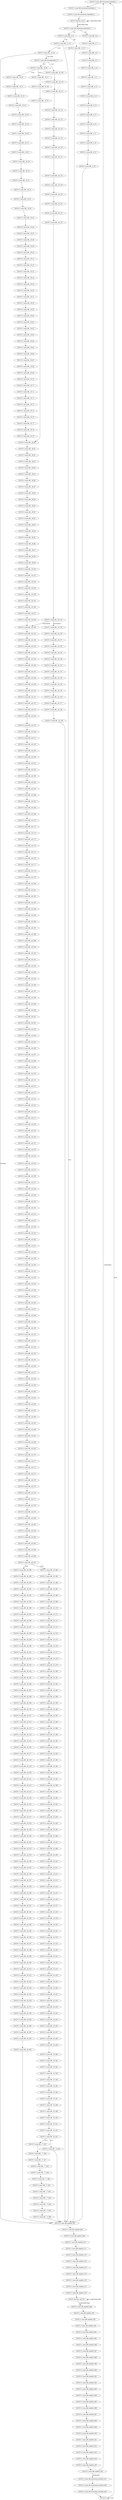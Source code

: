 digraph {
Node0x262b630[label="LEGUP_F_main_BB_fusionloop_bodydim0_1"];
Node0x262b490[label="LEGUP_0"];
Node0x262b490 -> Node0x262b630[label="start"];
Node0x262b490 -> Node0x262b490[label="~start"];
Node0x262c6b0[label="LEGUP_F_main_BB_fusionloop_bodydim0_2"];
Node0x262b630 -> Node0x262c6b0;
Node0x262c780[label="LEGUP_F_main_BB_fusionloop_bodydim0_3"];
Node0x262c6b0 -> Node0x262c780;
Node0x2a5c140[label="LEGUP_function_call_4"];
Node0x262c780 -> Node0x2a5c140;
Node0x262c850[label="LEGUP_F_main_BB_fusionloop_bodydim0_5"];
Node0x2a5c140 -> Node0x262c850[label="tanhf_finish_final"];
Node0x2a5c140 -> Node0x2a5c140[label="~tanhf_finish_final"];
Node0x262b700[label="LEGUP_F_main_BB__6_6"];
Node0x262c850 -> Node0x262b700[label="%5"];
Node0x262b7d0[label="LEGUP_F_main_BB__8_21"];
Node0x262c850 -> Node0x262b7d0[label="~%5"];
Node0x262d160[label="LEGUP_F_main_BB__6_7"];
Node0x262b700 -> Node0x262d160;
Node0x262d230[label="LEGUP_F_main_BB__6_8"];
Node0x262d160 -> Node0x262d230;
Node0x262d300[label="LEGUP_F_main_BB__6_9"];
Node0x262d230 -> Node0x262d300;
Node0x262d3d0[label="LEGUP_F_main_BB__6_10"];
Node0x262d300 -> Node0x262d3d0;
Node0x262d4a0[label="LEGUP_F_main_BB__6_11"];
Node0x262d3d0 -> Node0x262d4a0;
Node0x262d570[label="LEGUP_F_main_BB__6_12"];
Node0x262d4a0 -> Node0x262d570;
Node0x262d640[label="LEGUP_F_main_BB__6_13"];
Node0x262d570 -> Node0x262d640;
Node0x262d710[label="LEGUP_F_main_BB__6_14"];
Node0x262d640 -> Node0x262d710;
Node0x262d7e0[label="LEGUP_F_main_BB__6_15"];
Node0x262d710 -> Node0x262d7e0;
Node0x262d8b0[label="LEGUP_F_main_BB__6_16"];
Node0x262d7e0 -> Node0x262d8b0;
Node0x262d980[label="LEGUP_F_main_BB__6_17"];
Node0x262d8b0 -> Node0x262d980;
Node0x262da50[label="LEGUP_F_main_BB__6_18"];
Node0x262d980 -> Node0x262da50;
Node0x262db20[label="LEGUP_F_main_BB__6_19"];
Node0x262da50 -> Node0x262db20;
Node0x262dbf0[label="LEGUP_F_main_BB__6_20"];
Node0x262db20 -> Node0x262dbf0;
Node0x262c4d0[label="LEGUP_F_main_BB_expfexit_467"];
Node0x262dbf0 -> Node0x262c4d0;
Node0x262b8a0[label="LEGUP_F_main_BB__10_22"];
Node0x262b7d0 -> Node0x262b8a0[label="%9"];
Node0x262b970[label="LEGUP_F_main_BB__12_23"];
Node0x262b7d0 -> Node0x262b970[label="~%9"];
Node0x262b8a0 -> Node0x262c4d0;
Node0x262b970 -> Node0x262c4d0[label="%13"];
Node0x262ba40[label="LEGUP_F_main_BB__14_24"];
Node0x262b970 -> Node0x262ba40[label="~%13"];
Node0x262ba40 -> Node0x262c4d0[label="%or.cond"];
Node0x262bb10[label="LEGUP_F_main_BB_threadpresplit_25"];
Node0x262ba40 -> Node0x262bb10[label="~%or.cond"];
Node0x262bbe0[label="LEGUP_F_main_BB__18_26"];
Node0x262bb10 -> Node0x262bbe0[label="%17"];
Node0x262bf20[label="LEGUP_F_main_BB__40_109"];
Node0x262bb10 -> Node0x262bf20[label="~%17"];
Node0x262bcb0[label="LEGUP_F_main_BB__20_27"];
Node0x262bbe0 -> Node0x262bcb0[label="%19"];
Node0x262bd80[label="LEGUP_F_main_BB__28_30"];
Node0x262bbe0 -> Node0x262bd80[label="~%19"];
Node0x262e020[label="LEGUP_F_main_BB__20_28"];
Node0x262bcb0 -> Node0x262e020;
Node0x262e0f0[label="LEGUP_F_main_BB__20_29"];
Node0x262e020 -> Node0x262e0f0;
Node0x262be50[label="LEGUP_F_main_BB__38_80"];
Node0x262e0f0 -> Node0x262be50;
Node0x262e2c0[label="LEGUP_F_main_BB__28_31"];
Node0x262bd80 -> Node0x262e2c0;
Node0x262e390[label="LEGUP_F_main_BB__28_32"];
Node0x262e2c0 -> Node0x262e390;
Node0x262e460[label="LEGUP_F_main_BB__28_33"];
Node0x262e390 -> Node0x262e460;
Node0x262e530[label="LEGUP_F_main_BB__28_34"];
Node0x262e460 -> Node0x262e530;
Node0x262e600[label="LEGUP_F_main_BB__28_35"];
Node0x262e530 -> Node0x262e600;
Node0x262e6d0[label="LEGUP_F_main_BB__28_36"];
Node0x262e600 -> Node0x262e6d0;
Node0x262e7a0[label="LEGUP_F_main_BB__28_37"];
Node0x262e6d0 -> Node0x262e7a0;
Node0x262e870[label="LEGUP_F_main_BB__28_38"];
Node0x262e7a0 -> Node0x262e870;
Node0x262e940[label="LEGUP_F_main_BB__28_39"];
Node0x262e870 -> Node0x262e940;
Node0x262ea10[label="LEGUP_F_main_BB__28_40"];
Node0x262e940 -> Node0x262ea10;
Node0x262eae0[label="LEGUP_F_main_BB__28_41"];
Node0x262ea10 -> Node0x262eae0;
Node0x262ebb0[label="LEGUP_F_main_BB__28_42"];
Node0x262eae0 -> Node0x262ebb0;
Node0x262ec80[label="LEGUP_F_main_BB__28_43"];
Node0x262ebb0 -> Node0x262ec80;
Node0x262ed50[label="LEGUP_F_main_BB__28_44"];
Node0x262ec80 -> Node0x262ed50;
Node0x262ee20[label="LEGUP_F_main_BB__28_45"];
Node0x262ed50 -> Node0x262ee20;
Node0x262eef0[label="LEGUP_F_main_BB__28_46"];
Node0x262ee20 -> Node0x262eef0;
Node0x262efc0[label="LEGUP_F_main_BB__28_47"];
Node0x262eef0 -> Node0x262efc0;
Node0x262f090[label="LEGUP_F_main_BB__28_48"];
Node0x262efc0 -> Node0x262f090;
Node0x262f160[label="LEGUP_F_main_BB__28_49"];
Node0x262f090 -> Node0x262f160;
Node0x262f230[label="LEGUP_F_main_BB__28_50"];
Node0x262f160 -> Node0x262f230;
Node0x262f300[label="LEGUP_F_main_BB__28_51"];
Node0x262f230 -> Node0x262f300;
Node0x262f3d0[label="LEGUP_F_main_BB__28_52"];
Node0x262f300 -> Node0x262f3d0;
Node0x262f4a0[label="LEGUP_F_main_BB__28_53"];
Node0x262f3d0 -> Node0x262f4a0;
Node0x262f570[label="LEGUP_F_main_BB__28_54"];
Node0x262f4a0 -> Node0x262f570;
Node0x262f640[label="LEGUP_F_main_BB__28_55"];
Node0x262f570 -> Node0x262f640;
Node0x262f710[label="LEGUP_F_main_BB__28_56"];
Node0x262f640 -> Node0x262f710;
Node0x262f7e0[label="LEGUP_F_main_BB__28_57"];
Node0x262f710 -> Node0x262f7e0;
Node0x262f8b0[label="LEGUP_F_main_BB__28_58"];
Node0x262f7e0 -> Node0x262f8b0;
Node0x262f980[label="LEGUP_F_main_BB__28_59"];
Node0x262f8b0 -> Node0x262f980;
Node0x262fa50[label="LEGUP_F_main_BB__28_60"];
Node0x262f980 -> Node0x262fa50;
Node0x262fb20[label="LEGUP_F_main_BB__28_61"];
Node0x262fa50 -> Node0x262fb20;
Node0x262fbf0[label="LEGUP_F_main_BB__28_62"];
Node0x262fb20 -> Node0x262fbf0;
Node0x262fcc0[label="LEGUP_F_main_BB__28_63"];
Node0x262fbf0 -> Node0x262fcc0;
Node0x262fd90[label="LEGUP_F_main_BB__28_64"];
Node0x262fcc0 -> Node0x262fd90;
Node0x262fe60[label="LEGUP_F_main_BB__28_65"];
Node0x262fd90 -> Node0x262fe60;
Node0x262ff30[label="LEGUP_F_main_BB__28_66"];
Node0x262fe60 -> Node0x262ff30;
Node0x2630000[label="LEGUP_F_main_BB__28_67"];
Node0x262ff30 -> Node0x2630000;
Node0x26300d0[label="LEGUP_F_main_BB__28_68"];
Node0x2630000 -> Node0x26300d0;
Node0x26301a0[label="LEGUP_F_main_BB__28_69"];
Node0x26300d0 -> Node0x26301a0;
Node0x2630270[label="LEGUP_F_main_BB__28_70"];
Node0x26301a0 -> Node0x2630270;
Node0x2630340[label="LEGUP_F_main_BB__28_71"];
Node0x2630270 -> Node0x2630340;
Node0x2630410[label="LEGUP_F_main_BB__28_72"];
Node0x2630340 -> Node0x2630410;
Node0x26304e0[label="LEGUP_F_main_BB__28_73"];
Node0x2630410 -> Node0x26304e0;
Node0x26305b0[label="LEGUP_F_main_BB__28_74"];
Node0x26304e0 -> Node0x26305b0;
Node0x2630680[label="LEGUP_F_main_BB__28_75"];
Node0x26305b0 -> Node0x2630680;
Node0x2630750[label="LEGUP_F_main_BB__28_76"];
Node0x2630680 -> Node0x2630750;
Node0x2630820[label="LEGUP_F_main_BB__28_77"];
Node0x2630750 -> Node0x2630820;
Node0x26308f0[label="LEGUP_F_main_BB__28_78"];
Node0x2630820 -> Node0x26308f0;
Node0x26309c0[label="LEGUP_F_main_BB__28_79"];
Node0x26308f0 -> Node0x26309c0;
Node0x26309c0 -> Node0x262be50;
Node0x2630ed0[label="LEGUP_F_main_BB__38_81"];
Node0x262be50 -> Node0x2630ed0;
Node0x2630fa0[label="LEGUP_F_main_BB__38_82"];
Node0x2630ed0 -> Node0x2630fa0;
Node0x2631070[label="LEGUP_F_main_BB__38_83"];
Node0x2630fa0 -> Node0x2631070;
Node0x2631140[label="LEGUP_F_main_BB__38_84"];
Node0x2631070 -> Node0x2631140;
Node0x2631210[label="LEGUP_F_main_BB__38_85"];
Node0x2631140 -> Node0x2631210;
Node0x26312e0[label="LEGUP_F_main_BB__38_86"];
Node0x2631210 -> Node0x26312e0;
Node0x26313b0[label="LEGUP_F_main_BB__38_87"];
Node0x26312e0 -> Node0x26313b0;
Node0x2631480[label="LEGUP_F_main_BB__38_88"];
Node0x26313b0 -> Node0x2631480;
Node0x2631550[label="LEGUP_F_main_BB__38_89"];
Node0x2631480 -> Node0x2631550;
Node0x2631620[label="LEGUP_F_main_BB__38_90"];
Node0x2631550 -> Node0x2631620;
Node0x26316f0[label="LEGUP_F_main_BB__38_91"];
Node0x2631620 -> Node0x26316f0;
Node0x26317c0[label="LEGUP_F_main_BB__38_92"];
Node0x26316f0 -> Node0x26317c0;
Node0x2631890[label="LEGUP_F_main_BB__38_93"];
Node0x26317c0 -> Node0x2631890;
Node0x2631960[label="LEGUP_F_main_BB__38_94"];
Node0x2631890 -> Node0x2631960;
Node0x2631a30[label="LEGUP_F_main_BB__38_95"];
Node0x2631960 -> Node0x2631a30;
Node0x2631b00[label="LEGUP_F_main_BB__38_96"];
Node0x2631a30 -> Node0x2631b00;
Node0x2631bd0[label="LEGUP_F_main_BB__38_97"];
Node0x2631b00 -> Node0x2631bd0;
Node0x2631ca0[label="LEGUP_F_main_BB__38_98"];
Node0x2631bd0 -> Node0x2631ca0;
Node0x2631d70[label="LEGUP_F_main_BB__38_99"];
Node0x2631ca0 -> Node0x2631d70;
Node0x2631e40[label="LEGUP_F_main_BB__38_100"];
Node0x2631d70 -> Node0x2631e40;
Node0x2631f10[label="LEGUP_F_main_BB__38_101"];
Node0x2631e40 -> Node0x2631f10;
Node0x2611510[label="LEGUP_F_main_BB__38_102"];
Node0x2631f10 -> Node0x2611510;
Node0x26115e0[label="LEGUP_F_main_BB__38_103"];
Node0x2611510 -> Node0x26115e0;
Node0x26116b0[label="LEGUP_F_main_BB__38_104"];
Node0x26115e0 -> Node0x26116b0;
Node0x2611780[label="LEGUP_F_main_BB__38_105"];
Node0x26116b0 -> Node0x2611780;
Node0x2611850[label="LEGUP_F_main_BB__38_106"];
Node0x2611780 -> Node0x2611850;
Node0x2611920[label="LEGUP_F_main_BB__38_107"];
Node0x2611850 -> Node0x2611920;
Node0x26119f0[label="LEGUP_F_main_BB__38_108"];
Node0x2611920 -> Node0x26119f0;
Node0x262c0c0[label="LEGUP_F_main_BB__46_140"];
Node0x26119f0 -> Node0x262c0c0;
Node0x2630bd0[label="LEGUP_F_main_BB__40_110"];
Node0x262bf20 -> Node0x2630bd0;
Node0x2630ca0[label="LEGUP_F_main_BB__40_111"];
Node0x2630bd0 -> Node0x2630ca0;
Node0x2630d70[label="LEGUP_F_main_BB__40_112"];
Node0x2630ca0 -> Node0x2630d70;
Node0x262c940[label="LEGUP_F_main_BB__40_113"];
Node0x2630d70 -> Node0x262c940;
Node0x262ca10[label="LEGUP_F_main_BB__40_114"];
Node0x262c940 -> Node0x262ca10;
Node0x262cae0[label="LEGUP_F_main_BB__40_115"];
Node0x262ca10 -> Node0x262cae0;
Node0x262cbb0[label="LEGUP_F_main_BB__40_116"];
Node0x262cae0 -> Node0x262cbb0;
Node0x262cc80[label="LEGUP_F_main_BB__40_117"];
Node0x262cbb0 -> Node0x262cc80;
Node0x262cd50[label="LEGUP_F_main_BB__40_118"];
Node0x262cc80 -> Node0x262cd50;
Node0x262ce20[label="LEGUP_F_main_BB__40_119"];
Node0x262cd50 -> Node0x262ce20;
Node0x262cef0[label="LEGUP_F_main_BB__40_120"];
Node0x262ce20 -> Node0x262cef0;
Node0x262cfc0[label="LEGUP_F_main_BB__40_121"];
Node0x262cef0 -> Node0x262cfc0;
Node0x262d090[label="LEGUP_F_main_BB__40_122"];
Node0x262cfc0 -> Node0x262d090;
Node0x2612b00[label="LEGUP_F_main_BB__40_123"];
Node0x262d090 -> Node0x2612b00;
Node0x2612bd0[label="LEGUP_F_main_BB__40_124"];
Node0x2612b00 -> Node0x2612bd0;
Node0x262bff0[label="LEGUP_F_main_BB__44_125"];
Node0x2612bd0 -> Node0x262bff0[label="%or.cond50"];
Node0x2612bd0 -> Node0x262c0c0[label="~%or.cond50"];
Node0x2612d80[label="LEGUP_F_main_BB__44_126"];
Node0x262bff0 -> Node0x2612d80;
Node0x2612e50[label="LEGUP_F_main_BB__44_127"];
Node0x2612d80 -> Node0x2612e50;
Node0x2612f20[label="LEGUP_F_main_BB__44_128"];
Node0x2612e50 -> Node0x2612f20;
Node0x2612ff0[label="LEGUP_F_main_BB__44_129"];
Node0x2612f20 -> Node0x2612ff0;
Node0x26130c0[label="LEGUP_F_main_BB__44_130"];
Node0x2612ff0 -> Node0x26130c0;
Node0x2613190[label="LEGUP_F_main_BB__44_131"];
Node0x26130c0 -> Node0x2613190;
Node0x2613260[label="LEGUP_F_main_BB__44_132"];
Node0x2613190 -> Node0x2613260;
Node0x2613330[label="LEGUP_F_main_BB__44_133"];
Node0x2613260 -> Node0x2613330;
Node0x2613400[label="LEGUP_F_main_BB__44_134"];
Node0x2613330 -> Node0x2613400;
Node0x26134d0[label="LEGUP_F_main_BB__44_135"];
Node0x2613400 -> Node0x26134d0;
Node0x26135a0[label="LEGUP_F_main_BB__44_136"];
Node0x26134d0 -> Node0x26135a0;
Node0x2613670[label="LEGUP_F_main_BB__44_137"];
Node0x26135a0 -> Node0x2613670;
Node0x2613740[label="LEGUP_F_main_BB__44_138"];
Node0x2613670 -> Node0x2613740;
Node0x2613810[label="LEGUP_F_main_BB__44_139"];
Node0x2613740 -> Node0x2613810;
Node0x2613810 -> Node0x262c4d0;
Node0x2613920[label="LEGUP_F_main_BB__46_141"];
Node0x262c0c0 -> Node0x2613920;
Node0x26139f0[label="LEGUP_F_main_BB__46_142"];
Node0x2613920 -> Node0x26139f0;
Node0x2613ac0[label="LEGUP_F_main_BB__46_143"];
Node0x26139f0 -> Node0x2613ac0;
Node0x2613b90[label="LEGUP_F_main_BB__46_144"];
Node0x2613ac0 -> Node0x2613b90;
Node0x2613c60[label="LEGUP_F_main_BB__46_145"];
Node0x2613b90 -> Node0x2613c60;
Node0x2613d30[label="LEGUP_F_main_BB__46_146"];
Node0x2613c60 -> Node0x2613d30;
Node0x2613e00[label="LEGUP_F_main_BB__46_147"];
Node0x2613d30 -> Node0x2613e00;
Node0x2613ed0[label="LEGUP_F_main_BB__46_148"];
Node0x2613e00 -> Node0x2613ed0;
Node0x2613fa0[label="LEGUP_F_main_BB__46_149"];
Node0x2613ed0 -> Node0x2613fa0;
Node0x2614070[label="LEGUP_F_main_BB__46_150"];
Node0x2613fa0 -> Node0x2614070;
Node0x2614140[label="LEGUP_F_main_BB__46_151"];
Node0x2614070 -> Node0x2614140;
Node0x2614210[label="LEGUP_F_main_BB__46_152"];
Node0x2614140 -> Node0x2614210;
Node0x26142e0[label="LEGUP_F_main_BB__46_153"];
Node0x2614210 -> Node0x26142e0;
Node0x26143b0[label="LEGUP_F_main_BB__46_154"];
Node0x26142e0 -> Node0x26143b0;
Node0x2614480[label="LEGUP_F_main_BB__46_155"];
Node0x26143b0 -> Node0x2614480;
Node0x2614550[label="LEGUP_F_main_BB__46_156"];
Node0x2614480 -> Node0x2614550;
Node0x2614620[label="LEGUP_F_main_BB__46_157"];
Node0x2614550 -> Node0x2614620;
Node0x26146f0[label="LEGUP_F_main_BB__46_158"];
Node0x2614620 -> Node0x26146f0;
Node0x26147c0[label="LEGUP_F_main_BB__46_159"];
Node0x26146f0 -> Node0x26147c0;
Node0x2614890[label="LEGUP_F_main_BB__46_160"];
Node0x26147c0 -> Node0x2614890;
Node0x2614960[label="LEGUP_F_main_BB__46_161"];
Node0x2614890 -> Node0x2614960;
Node0x2614a30[label="LEGUP_F_main_BB__46_162"];
Node0x2614960 -> Node0x2614a30;
Node0x2614b00[label="LEGUP_F_main_BB__46_163"];
Node0x2614a30 -> Node0x2614b00;
Node0x2614bd0[label="LEGUP_F_main_BB__46_164"];
Node0x2614b00 -> Node0x2614bd0;
Node0x2614ca0[label="LEGUP_F_main_BB__46_165"];
Node0x2614bd0 -> Node0x2614ca0;
Node0x2614d70[label="LEGUP_F_main_BB__46_166"];
Node0x2614ca0 -> Node0x2614d70;
Node0x2614e40[label="LEGUP_F_main_BB__46_167"];
Node0x2614d70 -> Node0x2614e40;
Node0x2614f10[label="LEGUP_F_main_BB__46_168"];
Node0x2614e40 -> Node0x2614f10;
Node0x2614fe0[label="LEGUP_F_main_BB__46_169"];
Node0x2614f10 -> Node0x2614fe0;
Node0x26150b0[label="LEGUP_F_main_BB__46_170"];
Node0x2614fe0 -> Node0x26150b0;
Node0x2615180[label="LEGUP_F_main_BB__46_171"];
Node0x26150b0 -> Node0x2615180;
Node0x2615250[label="LEGUP_F_main_BB__46_172"];
Node0x2615180 -> Node0x2615250;
Node0x2615320[label="LEGUP_F_main_BB__46_173"];
Node0x2615250 -> Node0x2615320;
Node0x26153f0[label="LEGUP_F_main_BB__46_174"];
Node0x2615320 -> Node0x26153f0;
Node0x26154c0[label="LEGUP_F_main_BB__46_175"];
Node0x26153f0 -> Node0x26154c0;
Node0x2615590[label="LEGUP_F_main_BB__46_176"];
Node0x26154c0 -> Node0x2615590;
Node0x2615660[label="LEGUP_F_main_BB__46_177"];
Node0x2615590 -> Node0x2615660;
Node0x2615730[label="LEGUP_F_main_BB__46_178"];
Node0x2615660 -> Node0x2615730;
Node0x2615800[label="LEGUP_F_main_BB__46_179"];
Node0x2615730 -> Node0x2615800;
Node0x26158d0[label="LEGUP_F_main_BB__46_180"];
Node0x2615800 -> Node0x26158d0;
Node0x26159a0[label="LEGUP_F_main_BB__46_181"];
Node0x26158d0 -> Node0x26159a0;
Node0x2615a70[label="LEGUP_F_main_BB__46_182"];
Node0x26159a0 -> Node0x2615a70;
Node0x2615b40[label="LEGUP_F_main_BB__46_183"];
Node0x2615a70 -> Node0x2615b40;
Node0x2615c10[label="LEGUP_F_main_BB__46_184"];
Node0x2615b40 -> Node0x2615c10;
Node0x2615ce0[label="LEGUP_F_main_BB__46_185"];
Node0x2615c10 -> Node0x2615ce0;
Node0x2615db0[label="LEGUP_F_main_BB__46_186"];
Node0x2615ce0 -> Node0x2615db0;
Node0x2615e80[label="LEGUP_F_main_BB__46_187"];
Node0x2615db0 -> Node0x2615e80;
Node0x2615f50[label="LEGUP_F_main_BB__46_188"];
Node0x2615e80 -> Node0x2615f50;
Node0x2616020[label="LEGUP_F_main_BB__46_189"];
Node0x2615f50 -> Node0x2616020;
Node0x26160f0[label="LEGUP_F_main_BB__46_190"];
Node0x2616020 -> Node0x26160f0;
Node0x26161c0[label="LEGUP_F_main_BB__46_191"];
Node0x26160f0 -> Node0x26161c0;
Node0x2616290[label="LEGUP_F_main_BB__46_192"];
Node0x26161c0 -> Node0x2616290;
Node0x2616360[label="LEGUP_F_main_BB__46_193"];
Node0x2616290 -> Node0x2616360;
Node0x2616430[label="LEGUP_F_main_BB__46_194"];
Node0x2616360 -> Node0x2616430;
Node0x2616500[label="LEGUP_F_main_BB__46_195"];
Node0x2616430 -> Node0x2616500;
Node0x26165d0[label="LEGUP_F_main_BB__46_196"];
Node0x2616500 -> Node0x26165d0;
Node0x26166a0[label="LEGUP_F_main_BB__46_197"];
Node0x26165d0 -> Node0x26166a0;
Node0x26167b0[label="LEGUP_F_main_BB__46_198"];
Node0x26166a0 -> Node0x26167b0;
Node0x26168c0[label="LEGUP_F_main_BB__46_199"];
Node0x26167b0 -> Node0x26168c0;
Node0x26169d0[label="LEGUP_F_main_BB__46_200"];
Node0x26168c0 -> Node0x26169d0;
Node0x2616ae0[label="LEGUP_F_main_BB__46_201"];
Node0x26169d0 -> Node0x2616ae0;
Node0x2616bf0[label="LEGUP_F_main_BB__46_202"];
Node0x2616ae0 -> Node0x2616bf0;
Node0x2616d00[label="LEGUP_F_main_BB__46_203"];
Node0x2616bf0 -> Node0x2616d00;
Node0x2616e10[label="LEGUP_F_main_BB__46_204"];
Node0x2616d00 -> Node0x2616e10;
Node0x2616f20[label="LEGUP_F_main_BB__46_205"];
Node0x2616e10 -> Node0x2616f20;
Node0x2617030[label="LEGUP_F_main_BB__46_206"];
Node0x2616f20 -> Node0x2617030;
Node0x2617140[label="LEGUP_F_main_BB__46_207"];
Node0x2617030 -> Node0x2617140;
Node0x2617250[label="LEGUP_F_main_BB__46_208"];
Node0x2617140 -> Node0x2617250;
Node0x2617360[label="LEGUP_F_main_BB__46_209"];
Node0x2617250 -> Node0x2617360;
Node0x2617470[label="LEGUP_F_main_BB__46_210"];
Node0x2617360 -> Node0x2617470;
Node0x2617580[label="LEGUP_F_main_BB__46_211"];
Node0x2617470 -> Node0x2617580;
Node0x2617690[label="LEGUP_F_main_BB__46_212"];
Node0x2617580 -> Node0x2617690;
Node0x26177a0[label="LEGUP_F_main_BB__46_213"];
Node0x2617690 -> Node0x26177a0;
Node0x26178b0[label="LEGUP_F_main_BB__46_214"];
Node0x26177a0 -> Node0x26178b0;
Node0x26179c0[label="LEGUP_F_main_BB__46_215"];
Node0x26178b0 -> Node0x26179c0;
Node0x2617ad0[label="LEGUP_F_main_BB__46_216"];
Node0x26179c0 -> Node0x2617ad0;
Node0x2617be0[label="LEGUP_F_main_BB__46_217"];
Node0x2617ad0 -> Node0x2617be0;
Node0x2617cf0[label="LEGUP_F_main_BB__46_218"];
Node0x2617be0 -> Node0x2617cf0;
Node0x2617e00[label="LEGUP_F_main_BB__46_219"];
Node0x2617cf0 -> Node0x2617e00;
Node0x2617f10[label="LEGUP_F_main_BB__46_220"];
Node0x2617e00 -> Node0x2617f10;
Node0x2618020[label="LEGUP_F_main_BB__46_221"];
Node0x2617f10 -> Node0x2618020;
Node0x2618130[label="LEGUP_F_main_BB__46_222"];
Node0x2618020 -> Node0x2618130;
Node0x2618240[label="LEGUP_F_main_BB__46_223"];
Node0x2618130 -> Node0x2618240;
Node0x2618350[label="LEGUP_F_main_BB__46_224"];
Node0x2618240 -> Node0x2618350;
Node0x2618460[label="LEGUP_F_main_BB__46_225"];
Node0x2618350 -> Node0x2618460;
Node0x2618570[label="LEGUP_F_main_BB__46_226"];
Node0x2618460 -> Node0x2618570;
Node0x2618680[label="LEGUP_F_main_BB__46_227"];
Node0x2618570 -> Node0x2618680;
Node0x2618790[label="LEGUP_F_main_BB__46_228"];
Node0x2618680 -> Node0x2618790;
Node0x26188a0[label="LEGUP_F_main_BB__46_229"];
Node0x2618790 -> Node0x26188a0;
Node0x26189b0[label="LEGUP_F_main_BB__46_230"];
Node0x26188a0 -> Node0x26189b0;
Node0x2618ac0[label="LEGUP_F_main_BB__46_231"];
Node0x26189b0 -> Node0x2618ac0;
Node0x2618bd0[label="LEGUP_F_main_BB__46_232"];
Node0x2618ac0 -> Node0x2618bd0;
Node0x2618ce0[label="LEGUP_F_main_BB__46_233"];
Node0x2618bd0 -> Node0x2618ce0;
Node0x2618df0[label="LEGUP_F_main_BB__46_234"];
Node0x2618ce0 -> Node0x2618df0;
Node0x2618f00[label="LEGUP_F_main_BB__46_235"];
Node0x2618df0 -> Node0x2618f00;
Node0x2619010[label="LEGUP_F_main_BB__46_236"];
Node0x2618f00 -> Node0x2619010;
Node0x2619120[label="LEGUP_F_main_BB__46_237"];
Node0x2619010 -> Node0x2619120;
Node0x2619230[label="LEGUP_F_main_BB__46_238"];
Node0x2619120 -> Node0x2619230;
Node0x2619340[label="LEGUP_F_main_BB__46_239"];
Node0x2619230 -> Node0x2619340;
Node0x2619450[label="LEGUP_F_main_BB__46_240"];
Node0x2619340 -> Node0x2619450;
Node0x2619560[label="LEGUP_F_main_BB__46_241"];
Node0x2619450 -> Node0x2619560;
Node0x2619670[label="LEGUP_F_main_BB__46_242"];
Node0x2619560 -> Node0x2619670;
Node0x2619780[label="LEGUP_F_main_BB__46_243"];
Node0x2619670 -> Node0x2619780;
Node0x2619890[label="LEGUP_F_main_BB__46_244"];
Node0x2619780 -> Node0x2619890;
Node0x26199a0[label="LEGUP_F_main_BB__46_245"];
Node0x2619890 -> Node0x26199a0;
Node0x2619ab0[label="LEGUP_F_main_BB__46_246"];
Node0x26199a0 -> Node0x2619ab0;
Node0x2619bc0[label="LEGUP_F_main_BB__46_247"];
Node0x2619ab0 -> Node0x2619bc0;
Node0x2619cd0[label="LEGUP_F_main_BB__46_248"];
Node0x2619bc0 -> Node0x2619cd0;
Node0x2619de0[label="LEGUP_F_main_BB__46_249"];
Node0x2619cd0 -> Node0x2619de0;
Node0x2619ef0[label="LEGUP_F_main_BB__46_250"];
Node0x2619de0 -> Node0x2619ef0;
Node0x261a000[label="LEGUP_F_main_BB__46_251"];
Node0x2619ef0 -> Node0x261a000;
Node0x261a110[label="LEGUP_F_main_BB__46_252"];
Node0x261a000 -> Node0x261a110;
Node0x261a220[label="LEGUP_F_main_BB__46_253"];
Node0x261a110 -> Node0x261a220;
Node0x261a330[label="LEGUP_F_main_BB__46_254"];
Node0x261a220 -> Node0x261a330;
Node0x261a440[label="LEGUP_F_main_BB__46_255"];
Node0x261a330 -> Node0x261a440;
Node0x261a550[label="LEGUP_F_main_BB__46_256"];
Node0x261a440 -> Node0x261a550;
Node0x261a660[label="LEGUP_F_main_BB__46_257"];
Node0x261a550 -> Node0x261a660;
Node0x261a770[label="LEGUP_F_main_BB__46_258"];
Node0x261a660 -> Node0x261a770;
Node0x261a880[label="LEGUP_F_main_BB__46_259"];
Node0x261a770 -> Node0x261a880;
Node0x261a990[label="LEGUP_F_main_BB__46_260"];
Node0x261a880 -> Node0x261a990;
Node0x261aaa0[label="LEGUP_F_main_BB__46_261"];
Node0x261a990 -> Node0x261aaa0;
Node0x261abb0[label="LEGUP_F_main_BB__46_262"];
Node0x261aaa0 -> Node0x261abb0;
Node0x261acc0[label="LEGUP_F_main_BB__46_263"];
Node0x261abb0 -> Node0x261acc0;
Node0x261add0[label="LEGUP_F_main_BB__46_264"];
Node0x261acc0 -> Node0x261add0;
Node0x261aee0[label="LEGUP_F_main_BB__46_265"];
Node0x261add0 -> Node0x261aee0;
Node0x261aff0[label="LEGUP_F_main_BB__46_266"];
Node0x261aee0 -> Node0x261aff0;
Node0x261b100[label="LEGUP_F_main_BB__46_267"];
Node0x261aff0 -> Node0x261b100;
Node0x261b210[label="LEGUP_F_main_BB__46_268"];
Node0x261b100 -> Node0x261b210;
Node0x261b320[label="LEGUP_F_main_BB__46_269"];
Node0x261b210 -> Node0x261b320;
Node0x261b430[label="LEGUP_F_main_BB__46_270"];
Node0x261b320 -> Node0x261b430;
Node0x261b540[label="LEGUP_F_main_BB__46_271"];
Node0x261b430 -> Node0x261b540;
Node0x261b650[label="LEGUP_F_main_BB__46_272"];
Node0x261b540 -> Node0x261b650;
Node0x261b760[label="LEGUP_F_main_BB__46_273"];
Node0x261b650 -> Node0x261b760;
Node0x261b870[label="LEGUP_F_main_BB__46_274"];
Node0x261b760 -> Node0x261b870;
Node0x261b980[label="LEGUP_F_main_BB__46_275"];
Node0x261b870 -> Node0x261b980;
Node0x261ba90[label="LEGUP_F_main_BB__46_276"];
Node0x261b980 -> Node0x261ba90;
Node0x261bba0[label="LEGUP_F_main_BB__46_277"];
Node0x261ba90 -> Node0x261bba0;
Node0x261bcb0[label="LEGUP_F_main_BB__46_278"];
Node0x261bba0 -> Node0x261bcb0;
Node0x261bdc0[label="LEGUP_F_main_BB__46_279"];
Node0x261bcb0 -> Node0x261bdc0;
Node0x261bed0[label="LEGUP_F_main_BB__46_280"];
Node0x261bdc0 -> Node0x261bed0;
Node0x261bfe0[label="LEGUP_F_main_BB__46_281"];
Node0x261bed0 -> Node0x261bfe0;
Node0x261c0f0[label="LEGUP_F_main_BB__46_282"];
Node0x261bfe0 -> Node0x261c0f0;
Node0x261c200[label="LEGUP_F_main_BB__46_283"];
Node0x261c0f0 -> Node0x261c200;
Node0x261c310[label="LEGUP_F_main_BB__46_284"];
Node0x261c200 -> Node0x261c310;
Node0x261c420[label="LEGUP_F_main_BB__46_285"];
Node0x261c310 -> Node0x261c420;
Node0x261c530[label="LEGUP_F_main_BB__46_286"];
Node0x261c420 -> Node0x261c530;
Node0x261c640[label="LEGUP_F_main_BB__46_287"];
Node0x261c530 -> Node0x261c640;
Node0x262c190[label="LEGUP_F_main_BB__60_288"];
Node0x261c640 -> Node0x262c190[label="%58"];
Node0x262c260[label="LEGUP_F_main_BB__65_364"];
Node0x261c640 -> Node0x262c260[label="~%58"];
Node0x261ce90[label="LEGUP_F_main_BB__60_289"];
Node0x262c190 -> Node0x261ce90;
Node0x261cf60[label="LEGUP_F_main_BB__60_290"];
Node0x261ce90 -> Node0x261cf60;
Node0x261d030[label="LEGUP_F_main_BB__60_291"];
Node0x261cf60 -> Node0x261d030;
Node0x261d100[label="LEGUP_F_main_BB__60_292"];
Node0x261d030 -> Node0x261d100;
Node0x261d1d0[label="LEGUP_F_main_BB__60_293"];
Node0x261d100 -> Node0x261d1d0;
Node0x261d2a0[label="LEGUP_F_main_BB__60_294"];
Node0x261d1d0 -> Node0x261d2a0;
Node0x261d370[label="LEGUP_F_main_BB__60_295"];
Node0x261d2a0 -> Node0x261d370;
Node0x261d440[label="LEGUP_F_main_BB__60_296"];
Node0x261d370 -> Node0x261d440;
Node0x261d510[label="LEGUP_F_main_BB__60_297"];
Node0x261d440 -> Node0x261d510;
Node0x261d5e0[label="LEGUP_F_main_BB__60_298"];
Node0x261d510 -> Node0x261d5e0;
Node0x261d6b0[label="LEGUP_F_main_BB__60_299"];
Node0x261d5e0 -> Node0x261d6b0;
Node0x261d780[label="LEGUP_F_main_BB__60_300"];
Node0x261d6b0 -> Node0x261d780;
Node0x261d850[label="LEGUP_F_main_BB__60_301"];
Node0x261d780 -> Node0x261d850;
Node0x261d920[label="LEGUP_F_main_BB__60_302"];
Node0x261d850 -> Node0x261d920;
Node0x261d9f0[label="LEGUP_F_main_BB__60_303"];
Node0x261d920 -> Node0x261d9f0;
Node0x261dac0[label="LEGUP_F_main_BB__60_304"];
Node0x261d9f0 -> Node0x261dac0;
Node0x261db90[label="LEGUP_F_main_BB__60_305"];
Node0x261dac0 -> Node0x261db90;
Node0x261dc60[label="LEGUP_F_main_BB__60_306"];
Node0x261db90 -> Node0x261dc60;
Node0x261dd30[label="LEGUP_F_main_BB__60_307"];
Node0x261dc60 -> Node0x261dd30;
Node0x261de00[label="LEGUP_F_main_BB__60_308"];
Node0x261dd30 -> Node0x261de00;
Node0x261ded0[label="LEGUP_F_main_BB__60_309"];
Node0x261de00 -> Node0x261ded0;
Node0x261dfa0[label="LEGUP_F_main_BB__60_310"];
Node0x261ded0 -> Node0x261dfa0;
Node0x261e070[label="LEGUP_F_main_BB__60_311"];
Node0x261dfa0 -> Node0x261e070;
Node0x261e140[label="LEGUP_F_main_BB__60_312"];
Node0x261e070 -> Node0x261e140;
Node0x261e210[label="LEGUP_F_main_BB__60_313"];
Node0x261e140 -> Node0x261e210;
Node0x261e2e0[label="LEGUP_F_main_BB__60_314"];
Node0x261e210 -> Node0x261e2e0;
Node0x261e3b0[label="LEGUP_F_main_BB__60_315"];
Node0x261e2e0 -> Node0x261e3b0;
Node0x261e480[label="LEGUP_F_main_BB__60_316"];
Node0x261e3b0 -> Node0x261e480;
Node0x261e550[label="LEGUP_F_main_BB__60_317"];
Node0x261e480 -> Node0x261e550;
Node0x261e620[label="LEGUP_F_main_BB__60_318"];
Node0x261e550 -> Node0x261e620;
Node0x261e6f0[label="LEGUP_F_main_BB__60_319"];
Node0x261e620 -> Node0x261e6f0;
Node0x261e7c0[label="LEGUP_F_main_BB__60_320"];
Node0x261e6f0 -> Node0x261e7c0;
Node0x261e890[label="LEGUP_F_main_BB__60_321"];
Node0x261e7c0 -> Node0x261e890;
Node0x261e960[label="LEGUP_F_main_BB__60_322"];
Node0x261e890 -> Node0x261e960;
Node0x261ea30[label="LEGUP_F_main_BB__60_323"];
Node0x261e960 -> Node0x261ea30;
Node0x261eb00[label="LEGUP_F_main_BB__60_324"];
Node0x261ea30 -> Node0x261eb00;
Node0x261ebd0[label="LEGUP_F_main_BB__60_325"];
Node0x261eb00 -> Node0x261ebd0;
Node0x261eca0[label="LEGUP_F_main_BB__60_326"];
Node0x261ebd0 -> Node0x261eca0;
Node0x261ed70[label="LEGUP_F_main_BB__60_327"];
Node0x261eca0 -> Node0x261ed70;
Node0x261ee40[label="LEGUP_F_main_BB__60_328"];
Node0x261ed70 -> Node0x261ee40;
Node0x261ef10[label="LEGUP_F_main_BB__60_329"];
Node0x261ee40 -> Node0x261ef10;
Node0x261efe0[label="LEGUP_F_main_BB__60_330"];
Node0x261ef10 -> Node0x261efe0;
Node0x261f0b0[label="LEGUP_F_main_BB__60_331"];
Node0x261efe0 -> Node0x261f0b0;
Node0x261f180[label="LEGUP_F_main_BB__60_332"];
Node0x261f0b0 -> Node0x261f180;
Node0x261f250[label="LEGUP_F_main_BB__60_333"];
Node0x261f180 -> Node0x261f250;
Node0x261f320[label="LEGUP_F_main_BB__60_334"];
Node0x261f250 -> Node0x261f320;
Node0x261f3f0[label="LEGUP_F_main_BB__60_335"];
Node0x261f320 -> Node0x261f3f0;
Node0x261f4c0[label="LEGUP_F_main_BB__60_336"];
Node0x261f3f0 -> Node0x261f4c0;
Node0x261f590[label="LEGUP_F_main_BB__60_337"];
Node0x261f4c0 -> Node0x261f590;
Node0x261f660[label="LEGUP_F_main_BB__60_338"];
Node0x261f590 -> Node0x261f660;
Node0x261f730[label="LEGUP_F_main_BB__60_339"];
Node0x261f660 -> Node0x261f730;
Node0x261f800[label="LEGUP_F_main_BB__60_340"];
Node0x261f730 -> Node0x261f800;
Node0x261f8d0[label="LEGUP_F_main_BB__60_341"];
Node0x261f800 -> Node0x261f8d0;
Node0x261f9a0[label="LEGUP_F_main_BB__60_342"];
Node0x261f8d0 -> Node0x261f9a0;
Node0x261fa70[label="LEGUP_F_main_BB__60_343"];
Node0x261f9a0 -> Node0x261fa70;
Node0x261fb40[label="LEGUP_F_main_BB__60_344"];
Node0x261fa70 -> Node0x261fb40;
Node0x261fc10[label="LEGUP_F_main_BB__60_345"];
Node0x261fb40 -> Node0x261fc10;
Node0x261fce0[label="LEGUP_F_main_BB__60_346"];
Node0x261fc10 -> Node0x261fce0;
Node0x261fdb0[label="LEGUP_F_main_BB__60_347"];
Node0x261fce0 -> Node0x261fdb0;
Node0x261fe80[label="LEGUP_F_main_BB__60_348"];
Node0x261fdb0 -> Node0x261fe80;
Node0x261ff50[label="LEGUP_F_main_BB__60_349"];
Node0x261fe80 -> Node0x261ff50;
Node0x2620020[label="LEGUP_F_main_BB__60_350"];
Node0x261ff50 -> Node0x2620020;
Node0x26200f0[label="LEGUP_F_main_BB__60_351"];
Node0x2620020 -> Node0x26200f0;
Node0x26201c0[label="LEGUP_F_main_BB__60_352"];
Node0x26200f0 -> Node0x26201c0;
Node0x2620290[label="LEGUP_F_main_BB__60_353"];
Node0x26201c0 -> Node0x2620290;
Node0x2620360[label="LEGUP_F_main_BB__60_354"];
Node0x2620290 -> Node0x2620360;
Node0x2620430[label="LEGUP_F_main_BB__60_355"];
Node0x2620360 -> Node0x2620430;
Node0x2620500[label="LEGUP_F_main_BB__60_356"];
Node0x2620430 -> Node0x2620500;
Node0x26205d0[label="LEGUP_F_main_BB__60_357"];
Node0x2620500 -> Node0x26205d0;
Node0x26206a0[label="LEGUP_F_main_BB__60_358"];
Node0x26205d0 -> Node0x26206a0;
Node0x2620770[label="LEGUP_F_main_BB__60_359"];
Node0x26206a0 -> Node0x2620770;
Node0x2620840[label="LEGUP_F_main_BB__60_360"];
Node0x2620770 -> Node0x2620840;
Node0x2620910[label="LEGUP_F_main_BB__60_361"];
Node0x2620840 -> Node0x2620910;
Node0x26209e0[label="LEGUP_F_main_BB__60_362"];
Node0x2620910 -> Node0x26209e0;
Node0x2620ab0[label="LEGUP_F_main_BB__60_363"];
Node0x26209e0 -> Node0x2620ab0;
Node0x2620ab0 -> Node0x262c4d0;
Node0x2620c20[label="LEGUP_F_main_BB__65_365"];
Node0x262c260 -> Node0x2620c20;
Node0x2620cf0[label="LEGUP_F_main_BB__65_366"];
Node0x2620c20 -> Node0x2620cf0;
Node0x2620dc0[label="LEGUP_F_main_BB__65_367"];
Node0x2620cf0 -> Node0x2620dc0;
Node0x2620e90[label="LEGUP_F_main_BB__65_368"];
Node0x2620dc0 -> Node0x2620e90;
Node0x2620f60[label="LEGUP_F_main_BB__65_369"];
Node0x2620e90 -> Node0x2620f60;
Node0x2621030[label="LEGUP_F_main_BB__65_370"];
Node0x2620f60 -> Node0x2621030;
Node0x2621100[label="LEGUP_F_main_BB__65_371"];
Node0x2621030 -> Node0x2621100;
Node0x26211d0[label="LEGUP_F_main_BB__65_372"];
Node0x2621100 -> Node0x26211d0;
Node0x26212a0[label="LEGUP_F_main_BB__65_373"];
Node0x26211d0 -> Node0x26212a0;
Node0x2621370[label="LEGUP_F_main_BB__65_374"];
Node0x26212a0 -> Node0x2621370;
Node0x2621440[label="LEGUP_F_main_BB__65_375"];
Node0x2621370 -> Node0x2621440;
Node0x2621510[label="LEGUP_F_main_BB__65_376"];
Node0x2621440 -> Node0x2621510;
Node0x26215e0[label="LEGUP_F_main_BB__65_377"];
Node0x2621510 -> Node0x26215e0;
Node0x26216b0[label="LEGUP_F_main_BB__65_378"];
Node0x26215e0 -> Node0x26216b0;
Node0x2621780[label="LEGUP_F_main_BB__65_379"];
Node0x26216b0 -> Node0x2621780;
Node0x2621850[label="LEGUP_F_main_BB__65_380"];
Node0x2621780 -> Node0x2621850;
Node0x2621920[label="LEGUP_F_main_BB__65_381"];
Node0x2621850 -> Node0x2621920;
Node0x26219f0[label="LEGUP_F_main_BB__65_382"];
Node0x2621920 -> Node0x26219f0;
Node0x2621ac0[label="LEGUP_F_main_BB__65_383"];
Node0x26219f0 -> Node0x2621ac0;
Node0x2621b90[label="LEGUP_F_main_BB__65_384"];
Node0x2621ac0 -> Node0x2621b90;
Node0x2621c60[label="LEGUP_F_main_BB__65_385"];
Node0x2621b90 -> Node0x2621c60;
Node0x2621d30[label="LEGUP_F_main_BB__65_386"];
Node0x2621c60 -> Node0x2621d30;
Node0x2621e00[label="LEGUP_F_main_BB__65_387"];
Node0x2621d30 -> Node0x2621e00;
Node0x2621ed0[label="LEGUP_F_main_BB__65_388"];
Node0x2621e00 -> Node0x2621ed0;
Node0x2621fa0[label="LEGUP_F_main_BB__65_389"];
Node0x2621ed0 -> Node0x2621fa0;
Node0x2622070[label="LEGUP_F_main_BB__65_390"];
Node0x2621fa0 -> Node0x2622070;
Node0x2622140[label="LEGUP_F_main_BB__65_391"];
Node0x2622070 -> Node0x2622140;
Node0x2622210[label="LEGUP_F_main_BB__65_392"];
Node0x2622140 -> Node0x2622210;
Node0x26222e0[label="LEGUP_F_main_BB__65_393"];
Node0x2622210 -> Node0x26222e0;
Node0x26223b0[label="LEGUP_F_main_BB__65_394"];
Node0x26222e0 -> Node0x26223b0;
Node0x2622480[label="LEGUP_F_main_BB__65_395"];
Node0x26223b0 -> Node0x2622480;
Node0x2622550[label="LEGUP_F_main_BB__65_396"];
Node0x2622480 -> Node0x2622550;
Node0x2622620[label="LEGUP_F_main_BB__65_397"];
Node0x2622550 -> Node0x2622620;
Node0x26226f0[label="LEGUP_F_main_BB__65_398"];
Node0x2622620 -> Node0x26226f0;
Node0x26227c0[label="LEGUP_F_main_BB__65_399"];
Node0x26226f0 -> Node0x26227c0;
Node0x2622890[label="LEGUP_F_main_BB__65_400"];
Node0x26227c0 -> Node0x2622890;
Node0x2622960[label="LEGUP_F_main_BB__65_401"];
Node0x2622890 -> Node0x2622960;
Node0x2622a30[label="LEGUP_F_main_BB__65_402"];
Node0x2622960 -> Node0x2622a30;
Node0x2622b00[label="LEGUP_F_main_BB__65_403"];
Node0x2622a30 -> Node0x2622b00;
Node0x2622bd0[label="LEGUP_F_main_BB__65_404"];
Node0x2622b00 -> Node0x2622bd0;
Node0x2622ca0[label="LEGUP_F_main_BB__65_405"];
Node0x2622bd0 -> Node0x2622ca0;
Node0x2622d70[label="LEGUP_F_main_BB__65_406"];
Node0x2622ca0 -> Node0x2622d70;
Node0x2622e40[label="LEGUP_F_main_BB__65_407"];
Node0x2622d70 -> Node0x2622e40;
Node0x2622f10[label="LEGUP_F_main_BB__65_408"];
Node0x2622e40 -> Node0x2622f10;
Node0x2622fe0[label="LEGUP_F_main_BB__65_409"];
Node0x2622f10 -> Node0x2622fe0;
Node0x26230b0[label="LEGUP_F_main_BB__65_410"];
Node0x2622fe0 -> Node0x26230b0;
Node0x2623180[label="LEGUP_F_main_BB__65_411"];
Node0x26230b0 -> Node0x2623180;
Node0x2623250[label="LEGUP_F_main_BB__65_412"];
Node0x2623180 -> Node0x2623250;
Node0x2623320[label="LEGUP_F_main_BB__65_413"];
Node0x2623250 -> Node0x2623320;
Node0x26233f0[label="LEGUP_F_main_BB__65_414"];
Node0x2623320 -> Node0x26233f0;
Node0x26234c0[label="LEGUP_F_main_BB__65_415"];
Node0x26233f0 -> Node0x26234c0;
Node0x2623590[label="LEGUP_F_main_BB__65_416"];
Node0x26234c0 -> Node0x2623590;
Node0x2623660[label="LEGUP_F_main_BB__65_417"];
Node0x2623590 -> Node0x2623660;
Node0x2623760[label="LEGUP_F_main_BB__65_418"];
Node0x2623660 -> Node0x2623760;
Node0x2623860[label="LEGUP_F_main_BB__65_419"];
Node0x2623760 -> Node0x2623860;
Node0x2623960[label="LEGUP_F_main_BB__65_420"];
Node0x2623860 -> Node0x2623960;
Node0x2623a60[label="LEGUP_F_main_BB__65_421"];
Node0x2623960 -> Node0x2623a60;
Node0x2623b60[label="LEGUP_F_main_BB__65_422"];
Node0x2623a60 -> Node0x2623b60;
Node0x2623c60[label="LEGUP_F_main_BB__65_423"];
Node0x2623b60 -> Node0x2623c60;
Node0x2623d60[label="LEGUP_F_main_BB__65_424"];
Node0x2623c60 -> Node0x2623d60;
Node0x2623e60[label="LEGUP_F_main_BB__65_425"];
Node0x2623d60 -> Node0x2623e60;
Node0x2623f60[label="LEGUP_F_main_BB__65_426"];
Node0x2623e60 -> Node0x2623f60;
Node0x2624060[label="LEGUP_F_main_BB__65_427"];
Node0x2623f60 -> Node0x2624060;
Node0x2624160[label="LEGUP_F_main_BB__65_428"];
Node0x2624060 -> Node0x2624160;
Node0x2624260[label="LEGUP_F_main_BB__65_429"];
Node0x2624160 -> Node0x2624260;
Node0x2624360[label="LEGUP_F_main_BB__65_430"];
Node0x2624260 -> Node0x2624360;
Node0x2624460[label="LEGUP_F_main_BB__65_431"];
Node0x2624360 -> Node0x2624460;
Node0x2624560[label="LEGUP_F_main_BB__65_432"];
Node0x2624460 -> Node0x2624560;
Node0x2624660[label="LEGUP_F_main_BB__65_433"];
Node0x2624560 -> Node0x2624660;
Node0x2624760[label="LEGUP_F_main_BB__65_434"];
Node0x2624660 -> Node0x2624760;
Node0x2624860[label="LEGUP_F_main_BB__65_435"];
Node0x2624760 -> Node0x2624860;
Node0x2624960[label="LEGUP_F_main_BB__65_436"];
Node0x2624860 -> Node0x2624960;
Node0x2624a60[label="LEGUP_F_main_BB__65_437"];
Node0x2624960 -> Node0x2624a60;
Node0x2624b60[label="LEGUP_F_main_BB__65_438"];
Node0x2624a60 -> Node0x2624b60;
Node0x2624c60[label="LEGUP_F_main_BB__65_439"];
Node0x2624b60 -> Node0x2624c60;
Node0x2624d60[label="LEGUP_F_main_BB__65_440"];
Node0x2624c60 -> Node0x2624d60;
Node0x2624e60[label="LEGUP_F_main_BB__65_441"];
Node0x2624d60 -> Node0x2624e60;
Node0x2624f60[label="LEGUP_F_main_BB__65_442"];
Node0x2624e60 -> Node0x2624f60;
Node0x2625060[label="LEGUP_F_main_BB__65_443"];
Node0x2624f60 -> Node0x2625060;
Node0x2625160[label="LEGUP_F_main_BB__65_444"];
Node0x2625060 -> Node0x2625160;
Node0x2625260[label="LEGUP_F_main_BB__65_445"];
Node0x2625160 -> Node0x2625260;
Node0x2625360[label="LEGUP_F_main_BB__65_446"];
Node0x2625260 -> Node0x2625360;
Node0x2625460[label="LEGUP_F_main_BB__65_447"];
Node0x2625360 -> Node0x2625460;
Node0x2625560[label="LEGUP_F_main_BB__65_448"];
Node0x2625460 -> Node0x2625560;
Node0x2625660[label="LEGUP_F_main_BB__65_449"];
Node0x2625560 -> Node0x2625660;
Node0x2625760[label="LEGUP_F_main_BB__65_450"];
Node0x2625660 -> Node0x2625760;
Node0x2625860[label="LEGUP_F_main_BB__65_451"];
Node0x2625760 -> Node0x2625860;
Node0x2625960[label="LEGUP_F_main_BB__65_452"];
Node0x2625860 -> Node0x2625960;
Node0x2625a60[label="LEGUP_F_main_BB__65_453"];
Node0x2625960 -> Node0x2625a60;
Node0x262c330[label="LEGUP_F_main_BB__74_454"];
Node0x2625a60 -> Node0x262c330[label="%71"];
Node0x262c400[label="LEGUP_F_main_BB__77_455"];
Node0x2625a60 -> Node0x262c400[label="~%71"];
Node0x262c330 -> Node0x262c4d0;
Node0x2625e10[label="LEGUP_F_main_BB__77_456"];
Node0x262c400 -> Node0x2625e10;
Node0x2625ee0[label="LEGUP_F_main_BB__77_457"];
Node0x2625e10 -> Node0x2625ee0;
Node0x2625fb0[label="LEGUP_F_main_BB__77_458"];
Node0x2625ee0 -> Node0x2625fb0;
Node0x2626080[label="LEGUP_F_main_BB__77_459"];
Node0x2625fb0 -> Node0x2626080;
Node0x2626150[label="LEGUP_F_main_BB__77_460"];
Node0x2626080 -> Node0x2626150;
Node0x2626220[label="LEGUP_F_main_BB__77_461"];
Node0x2626150 -> Node0x2626220;
Node0x2626320[label="LEGUP_F_main_BB__77_462"];
Node0x2626220 -> Node0x2626320;
Node0x2626420[label="LEGUP_F_main_BB__77_463"];
Node0x2626320 -> Node0x2626420;
Node0x2626520[label="LEGUP_F_main_BB__77_464"];
Node0x2626420 -> Node0x2626520;
Node0x2626620[label="LEGUP_F_main_BB__77_465"];
Node0x2626520 -> Node0x2626620;
Node0x2626720[label="LEGUP_F_main_BB__77_466"];
Node0x2626620 -> Node0x2626720;
Node0x2626720 -> Node0x262c4d0;
Node0x261c9d0[label="LEGUP_F_main_BB_expfexit_468"];
Node0x262c4d0 -> Node0x261c9d0;
Node0x261cad0[label="LEGUP_F_main_BB_expfexit_469"];
Node0x261c9d0 -> Node0x261cad0;
Node0x261cbd0[label="LEGUP_F_main_BB_expfexit_470"];
Node0x261cad0 -> Node0x261cbd0;
Node0x261ccd0[label="LEGUP_F_main_BB_expfexit_471"];
Node0x261cbd0 -> Node0x261ccd0;
Node0x2611ae0[label="LEGUP_F_main_BB_expfexit_472"];
Node0x261ccd0 -> Node0x2611ae0;
Node0x2611be0[label="LEGUP_F_main_BB_expfexit_473"];
Node0x2611ae0 -> Node0x2611be0;
Node0x2611ce0[label="LEGUP_F_main_BB_expfexit_474"];
Node0x2611be0 -> Node0x2611ce0;
Node0x2611de0[label="LEGUP_F_main_BB_expfexit_475"];
Node0x2611ce0 -> Node0x2611de0;
Node0x2611ee0[label="LEGUP_F_main_BB_expfexit_476"];
Node0x2611de0 -> Node0x2611ee0;
Node0x2611fe0[label="LEGUP_F_main_BB_expfexit_477"];
Node0x2611ee0 -> Node0x2611fe0;
Node0x26120e0[label="LEGUP_F_main_BB_expfexit_478"];
Node0x2611fe0 -> Node0x26120e0;
Node0x2a62720[label="LEGUP_function_call_479"];
Node0x26120e0 -> Node0x2a62720;
Node0x26121e0[label="LEGUP_F_main_BB_expfexit_480"];
Node0x2a62720 -> Node0x26121e0[label="tanhf_finish_final"];
Node0x2a62720 -> Node0x2a62720[label="~tanhf_finish_final"];
Node0x26122e0[label="LEGUP_F_main_BB_expfexit_481"];
Node0x26121e0 -> Node0x26122e0;
Node0x26123e0[label="LEGUP_F_main_BB_expfexit_482"];
Node0x26122e0 -> Node0x26123e0;
Node0x26124e0[label="LEGUP_F_main_BB_expfexit_483"];
Node0x26123e0 -> Node0x26124e0;
Node0x26125e0[label="LEGUP_F_main_BB_expfexit_484"];
Node0x26124e0 -> Node0x26125e0;
Node0x26126e0[label="LEGUP_F_main_BB_expfexit_485"];
Node0x26125e0 -> Node0x26126e0;
Node0x26127e0[label="LEGUP_F_main_BB_expfexit_486"];
Node0x26126e0 -> Node0x26127e0;
Node0x26128e0[label="LEGUP_F_main_BB_expfexit_487"];
Node0x26127e0 -> Node0x26128e0;
Node0x26129e0[label="LEGUP_F_main_BB_expfexit_488"];
Node0x26128e0 -> Node0x26129e0;
Node0x2628830[label="LEGUP_F_main_BB_expfexit_489"];
Node0x26129e0 -> Node0x2628830;
Node0x2628930[label="LEGUP_F_main_BB_expfexit_490"];
Node0x2628830 -> Node0x2628930;
Node0x2628a30[label="LEGUP_F_main_BB_expfexit_491"];
Node0x2628930 -> Node0x2628a30;
Node0x2628b30[label="LEGUP_F_main_BB_expfexit_492"];
Node0x2628a30 -> Node0x2628b30;
Node0x2628c30[label="LEGUP_F_main_BB_expfexit_493"];
Node0x2628b30 -> Node0x2628c30;
Node0x2628d30[label="LEGUP_F_main_BB_expfexit_494"];
Node0x2628c30 -> Node0x2628d30;
Node0x2628e30[label="LEGUP_F_main_BB_expfexit_495"];
Node0x2628d30 -> Node0x2628e30;
Node0x2628f30[label="LEGUP_F_main_BB_expfexit_496"];
Node0x2628e30 -> Node0x2628f30;
Node0x2629030[label="LEGUP_F_main_BB_expfexit_497"];
Node0x2628f30 -> Node0x2629030;
Node0x2629130[label="LEGUP_F_main_BB_expfexit_498"];
Node0x2629030 -> Node0x2629130;
Node0x2629230[label="LEGUP_F_main_BB_expfexit_499"];
Node0x2629130 -> Node0x2629230;
Node0x2629330[label="LEGUP_F_main_BB_expfexit_500"];
Node0x2629230 -> Node0x2629330;
Node0x2629430[label="LEGUP_F_main_BB_expfexit_501"];
Node0x2629330 -> Node0x2629430;
Node0x2629530[label="LEGUP_F_main_BB_expfexit_502"];
Node0x2629430 -> Node0x2629530;
Node0x2629630[label="LEGUP_F_main_BB_expfexit_503"];
Node0x2629530 -> Node0x2629630;
Node0x2629730[label="LEGUP_F_main_BB_expfexit_504"];
Node0x2629630 -> Node0x2629730;
Node0x2629830[label="LEGUP_F_main_BB_expfexit_505"];
Node0x2629730 -> Node0x2629830;
Node0x2629930[label="LEGUP_F_main_BB_expfexit_506"];
Node0x2629830 -> Node0x2629930;
Node0x262c5a0[label="LEGUP_F_main_BB_fusionloop_exitdim0_507"];
Node0x2629930 -> Node0x262c5a0[label="%exitcond1"];
Node0x2629930 -> Node0x262b630[label="~%exitcond1"];
Node0x2629d30[label="LEGUP_F_main_BB_fusionloop_exitdim0_508"];
Node0x262c5a0 -> Node0x2629d30;
Node0x2629e00[label="LEGUP_F_main_BB_fusionloop_exitdim0_509"];
Node0x2629d30 -> Node0x2629e00;
Node0x2629e00 -> Node0x262b490;
}
